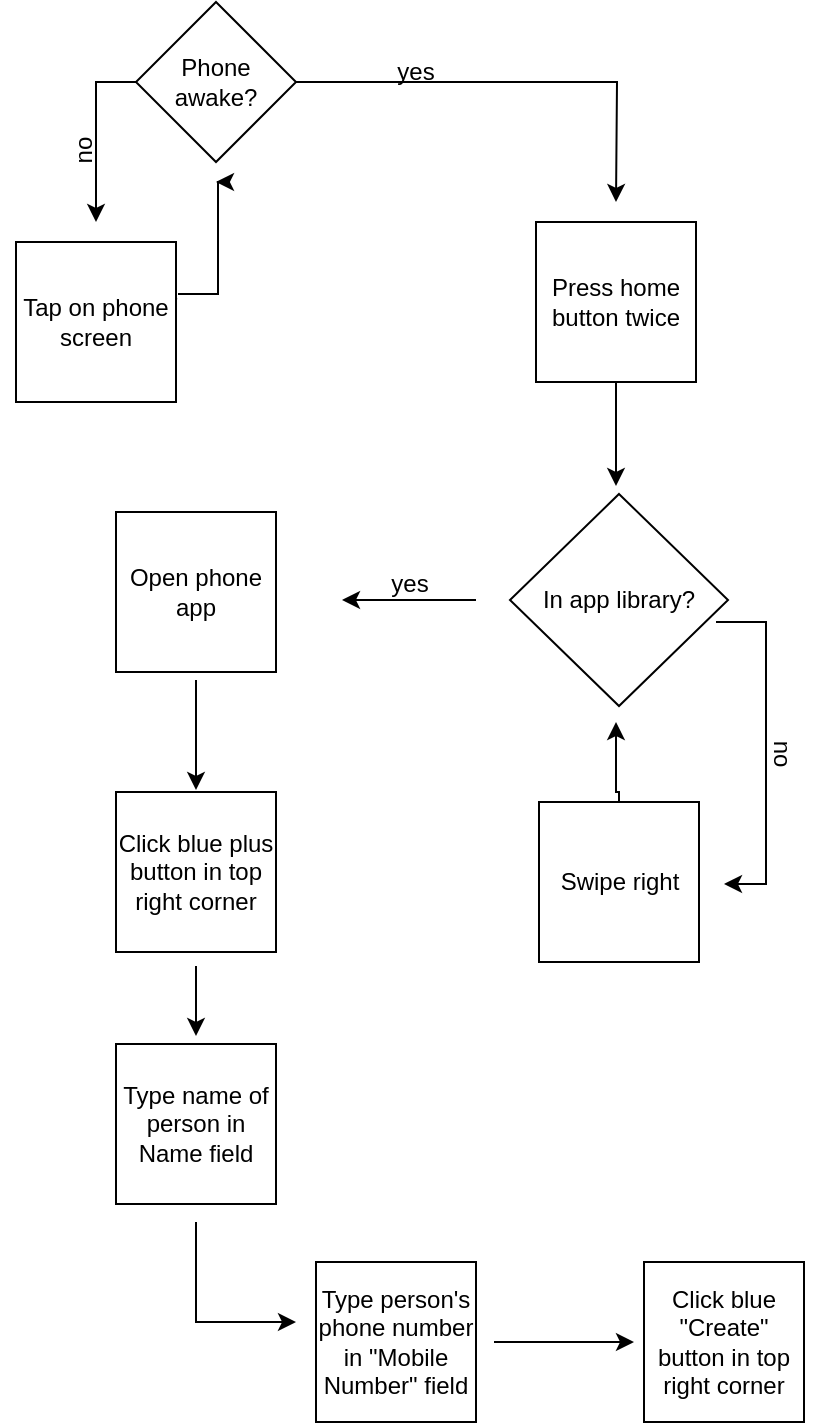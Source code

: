 <mxfile version="22.0.2" type="github">
  <diagram id="C5RBs43oDa-KdzZeNtuy" name="Page-1">
    <mxGraphModel dx="1434" dy="758" grid="1" gridSize="10" guides="1" tooltips="1" connect="1" arrows="1" fold="1" page="1" pageScale="1" pageWidth="827" pageHeight="1169" math="0" shadow="0">
      <root>
        <mxCell id="WIyWlLk6GJQsqaUBKTNV-0" />
        <mxCell id="WIyWlLk6GJQsqaUBKTNV-1" parent="WIyWlLk6GJQsqaUBKTNV-0" />
        <mxCell id="4Xv2CoqIY30HEo6grEWv-6" style="edgeStyle=orthogonalEdgeStyle;rounded=0;orthogonalLoop=1;jettySize=auto;html=1;" parent="WIyWlLk6GJQsqaUBKTNV-1" source="4Xv2CoqIY30HEo6grEWv-1" edge="1">
          <mxGeometry relative="1" as="geometry">
            <mxPoint x="60" y="150" as="targetPoint" />
          </mxGeometry>
        </mxCell>
        <mxCell id="4Xv2CoqIY30HEo6grEWv-7" style="edgeStyle=orthogonalEdgeStyle;rounded=0;orthogonalLoop=1;jettySize=auto;html=1;" parent="WIyWlLk6GJQsqaUBKTNV-1" source="4Xv2CoqIY30HEo6grEWv-1" edge="1">
          <mxGeometry relative="1" as="geometry">
            <mxPoint x="320" y="140" as="targetPoint" />
          </mxGeometry>
        </mxCell>
        <mxCell id="4Xv2CoqIY30HEo6grEWv-1" value="Phone awake?" style="rhombus;whiteSpace=wrap;html=1;" parent="WIyWlLk6GJQsqaUBKTNV-1" vertex="1">
          <mxGeometry x="80" y="40" width="80" height="80" as="geometry" />
        </mxCell>
        <mxCell id="4Xv2CoqIY30HEo6grEWv-5" value="yes" style="edgeStyle=orthogonalEdgeStyle;rounded=0;orthogonalLoop=1;jettySize=auto;html=1;exitX=0;exitY=0.5;exitDx=0;exitDy=0;" parent="WIyWlLk6GJQsqaUBKTNV-1" source="4Xv2CoqIY30HEo6grEWv-3" edge="1">
          <mxGeometry relative="1" as="geometry">
            <mxPoint x="120" y="130" as="targetPoint" />
            <Array as="points">
              <mxPoint x="121" y="186" />
            </Array>
          </mxGeometry>
        </mxCell>
        <mxCell id="4Xv2CoqIY30HEo6grEWv-3" value="Tap on phone screen" style="whiteSpace=wrap;html=1;aspect=fixed;" parent="WIyWlLk6GJQsqaUBKTNV-1" vertex="1">
          <mxGeometry x="20" y="160" width="80" height="80" as="geometry" />
        </mxCell>
        <mxCell id="4Xv2CoqIY30HEo6grEWv-9" style="edgeStyle=orthogonalEdgeStyle;rounded=0;orthogonalLoop=1;jettySize=auto;html=1;" parent="WIyWlLk6GJQsqaUBKTNV-1" edge="1">
          <mxGeometry relative="1" as="geometry">
            <mxPoint x="320" y="282" as="targetPoint" />
            <mxPoint x="320" y="212" as="sourcePoint" />
          </mxGeometry>
        </mxCell>
        <mxCell id="4Xv2CoqIY30HEo6grEWv-8" value="Press home button twice" style="whiteSpace=wrap;html=1;aspect=fixed;" parent="WIyWlLk6GJQsqaUBKTNV-1" vertex="1">
          <mxGeometry x="280" y="150" width="80" height="80" as="geometry" />
        </mxCell>
        <mxCell id="4Xv2CoqIY30HEo6grEWv-11" style="edgeStyle=orthogonalEdgeStyle;rounded=0;orthogonalLoop=1;jettySize=auto;html=1;" parent="WIyWlLk6GJQsqaUBKTNV-1" edge="1">
          <mxGeometry relative="1" as="geometry">
            <mxPoint x="183" y="339" as="targetPoint" />
            <mxPoint x="250" y="339" as="sourcePoint" />
          </mxGeometry>
        </mxCell>
        <mxCell id="4buIinI6nvuugBBMIHR4-0" style="edgeStyle=orthogonalEdgeStyle;rounded=0;orthogonalLoop=1;jettySize=auto;html=1;" parent="WIyWlLk6GJQsqaUBKTNV-1" edge="1">
          <mxGeometry relative="1" as="geometry">
            <mxPoint x="374" y="481" as="targetPoint" />
            <mxPoint x="370" y="350" as="sourcePoint" />
            <Array as="points">
              <mxPoint x="395" y="350" />
            </Array>
          </mxGeometry>
        </mxCell>
        <mxCell id="4Xv2CoqIY30HEo6grEWv-10" value="In app library?" style="rhombus;whiteSpace=wrap;html=1;" parent="WIyWlLk6GJQsqaUBKTNV-1" vertex="1">
          <mxGeometry x="267" y="286" width="109" height="106" as="geometry" />
        </mxCell>
        <mxCell id="4buIinI6nvuugBBMIHR4-2" style="edgeStyle=orthogonalEdgeStyle;rounded=0;orthogonalLoop=1;jettySize=auto;html=1;" parent="WIyWlLk6GJQsqaUBKTNV-1" source="4buIinI6nvuugBBMIHR4-1" edge="1">
          <mxGeometry relative="1" as="geometry">
            <mxPoint x="320" y="400" as="targetPoint" />
            <Array as="points">
              <mxPoint x="322" y="435" />
              <mxPoint x="320" y="435" />
            </Array>
          </mxGeometry>
        </mxCell>
        <mxCell id="4buIinI6nvuugBBMIHR4-1" value="Swipe right" style="whiteSpace=wrap;html=1;aspect=fixed;" parent="WIyWlLk6GJQsqaUBKTNV-1" vertex="1">
          <mxGeometry x="281.5" y="440" width="80" height="80" as="geometry" />
        </mxCell>
        <mxCell id="Ukirl1jixMzlYr78SYaR-3" style="edgeStyle=orthogonalEdgeStyle;rounded=0;orthogonalLoop=1;jettySize=auto;html=1;" edge="1" parent="WIyWlLk6GJQsqaUBKTNV-1">
          <mxGeometry relative="1" as="geometry">
            <mxPoint x="110" y="434" as="targetPoint" />
            <mxPoint x="110" y="379" as="sourcePoint" />
          </mxGeometry>
        </mxCell>
        <mxCell id="4buIinI6nvuugBBMIHR4-3" value="Open phone app" style="whiteSpace=wrap;html=1;aspect=fixed;" parent="WIyWlLk6GJQsqaUBKTNV-1" vertex="1">
          <mxGeometry x="70" y="295" width="80" height="80" as="geometry" />
        </mxCell>
        <mxCell id="4buIinI6nvuugBBMIHR4-9" style="edgeStyle=orthogonalEdgeStyle;rounded=0;orthogonalLoop=1;jettySize=auto;html=1;" parent="WIyWlLk6GJQsqaUBKTNV-1" edge="1">
          <mxGeometry relative="1" as="geometry">
            <mxPoint x="110" y="557" as="targetPoint" />
            <mxPoint x="110" y="522" as="sourcePoint" />
          </mxGeometry>
        </mxCell>
        <mxCell id="4buIinI6nvuugBBMIHR4-4" value="Click blue plus button in top right corner" style="whiteSpace=wrap;html=1;aspect=fixed;" parent="WIyWlLk6GJQsqaUBKTNV-1" vertex="1">
          <mxGeometry x="70" y="435" width="80" height="80" as="geometry" />
        </mxCell>
        <mxCell id="4buIinI6nvuugBBMIHR4-5" value="Type name of person in Name field" style="whiteSpace=wrap;html=1;aspect=fixed;" parent="WIyWlLk6GJQsqaUBKTNV-1" vertex="1">
          <mxGeometry x="70" y="561" width="80" height="80" as="geometry" />
        </mxCell>
        <mxCell id="4buIinI6nvuugBBMIHR4-12" style="edgeStyle=orthogonalEdgeStyle;rounded=0;orthogonalLoop=1;jettySize=auto;html=1;" parent="WIyWlLk6GJQsqaUBKTNV-1" edge="1">
          <mxGeometry relative="1" as="geometry">
            <mxPoint x="329" y="710" as="targetPoint" />
            <mxPoint x="259" y="710" as="sourcePoint" />
          </mxGeometry>
        </mxCell>
        <mxCell id="4buIinI6nvuugBBMIHR4-6" value="Type person&#39;s phone number in &quot;Mobile Number&quot; field" style="whiteSpace=wrap;html=1;aspect=fixed;" parent="WIyWlLk6GJQsqaUBKTNV-1" vertex="1">
          <mxGeometry x="170" y="670" width="80" height="80" as="geometry" />
        </mxCell>
        <mxCell id="4buIinI6nvuugBBMIHR4-7" value="Click blue &quot;Create&quot; button in top right corner" style="whiteSpace=wrap;html=1;aspect=fixed;" parent="WIyWlLk6GJQsqaUBKTNV-1" vertex="1">
          <mxGeometry x="334" y="670" width="80" height="80" as="geometry" />
        </mxCell>
        <mxCell id="4buIinI6nvuugBBMIHR4-11" value="" style="endArrow=classic;html=1;rounded=0;" parent="WIyWlLk6GJQsqaUBKTNV-1" edge="1">
          <mxGeometry width="50" height="50" relative="1" as="geometry">
            <mxPoint x="110" y="650" as="sourcePoint" />
            <mxPoint x="160" y="700" as="targetPoint" />
            <Array as="points">
              <mxPoint x="110" y="700" />
            </Array>
          </mxGeometry>
        </mxCell>
        <mxCell id="4buIinI6nvuugBBMIHR4-13" value="yes" style="text;html=1;strokeColor=none;fillColor=none;align=center;verticalAlign=middle;whiteSpace=wrap;rounded=0;" parent="WIyWlLk6GJQsqaUBKTNV-1" vertex="1">
          <mxGeometry x="190" y="60" width="60" height="30" as="geometry" />
        </mxCell>
        <mxCell id="4buIinI6nvuugBBMIHR4-14" value="no" style="text;html=1;strokeColor=none;fillColor=none;align=center;verticalAlign=middle;whiteSpace=wrap;rounded=0;rotation=-90;" parent="WIyWlLk6GJQsqaUBKTNV-1" vertex="1">
          <mxGeometry x="24" y="99" width="60" height="30" as="geometry" />
        </mxCell>
        <mxCell id="Ukirl1jixMzlYr78SYaR-0" value="yes" style="text;html=1;strokeColor=none;fillColor=none;align=center;verticalAlign=middle;whiteSpace=wrap;rounded=0;rotation=0;" vertex="1" parent="WIyWlLk6GJQsqaUBKTNV-1">
          <mxGeometry x="187" y="316" width="60" height="30" as="geometry" />
        </mxCell>
        <mxCell id="Ukirl1jixMzlYr78SYaR-1" value="no" style="text;html=1;strokeColor=none;fillColor=none;align=center;verticalAlign=middle;whiteSpace=wrap;rounded=0;rotation=90;" vertex="1" parent="WIyWlLk6GJQsqaUBKTNV-1">
          <mxGeometry x="373" y="401" width="60" height="30" as="geometry" />
        </mxCell>
      </root>
    </mxGraphModel>
  </diagram>
</mxfile>
